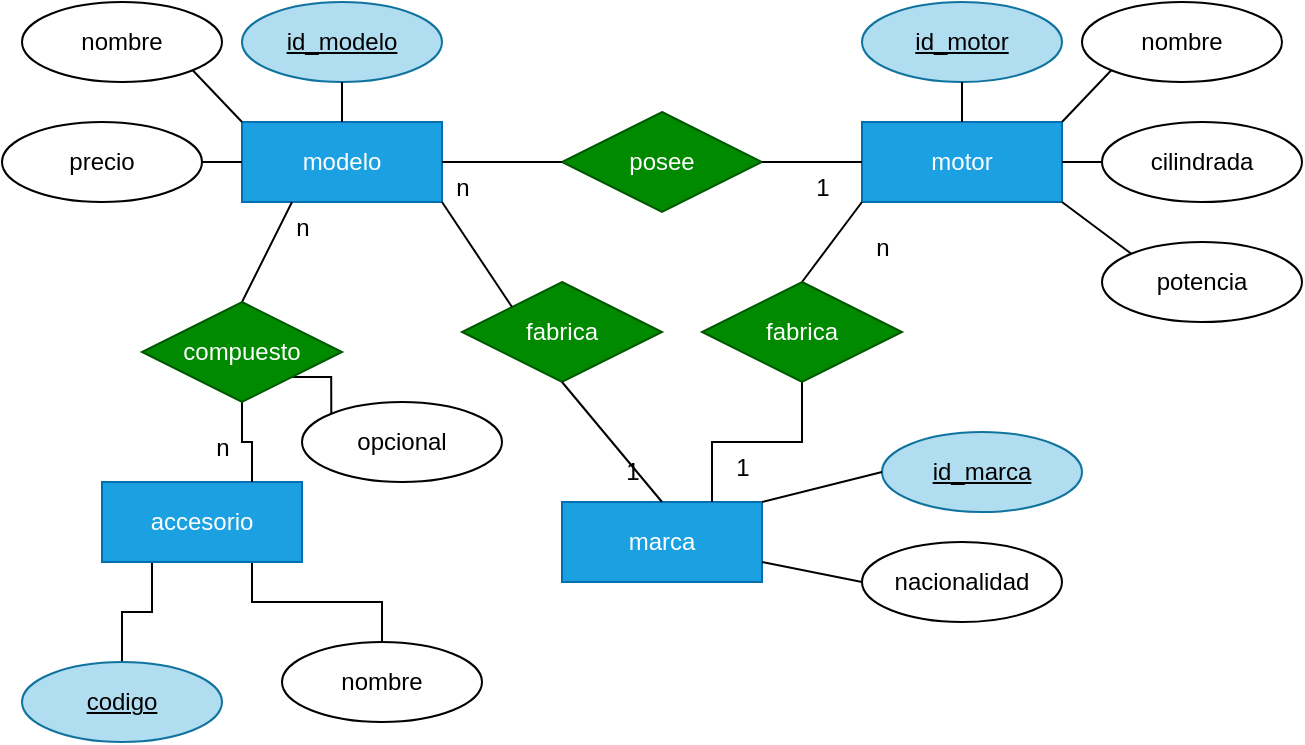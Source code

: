 <mxfile version="24.4.0" type="device">
  <diagram id="R2lEEEUBdFMjLlhIrx00" name="Page-1">
    <mxGraphModel dx="578" dy="847" grid="1" gridSize="10" guides="1" tooltips="1" connect="1" arrows="1" fold="1" page="1" pageScale="1" pageWidth="850" pageHeight="1100" math="0" shadow="0" extFonts="Permanent Marker^https://fonts.googleapis.com/css?family=Permanent+Marker">
      <root>
        <mxCell id="0" />
        <mxCell id="1" parent="0" />
        <mxCell id="5xe0M_VnaAPw3AtTbi0Y-1" value="modelo" style="whiteSpace=wrap;html=1;align=center;fillColor=#1ba1e2;fontColor=#ffffff;strokeColor=#006EAF;" parent="1" vertex="1">
          <mxGeometry x="180" y="160" width="100" height="40" as="geometry" />
        </mxCell>
        <mxCell id="5xe0M_VnaAPw3AtTbi0Y-2" value="id_modelo" style="ellipse;whiteSpace=wrap;html=1;align=center;fontStyle=4;fillColor=#b1ddf0;strokeColor=#10739e;" parent="1" vertex="1">
          <mxGeometry x="180" y="100" width="100" height="40" as="geometry" />
        </mxCell>
        <mxCell id="5xe0M_VnaAPw3AtTbi0Y-4" value="nombre" style="ellipse;whiteSpace=wrap;html=1;align=center;" parent="1" vertex="1">
          <mxGeometry x="70" y="100" width="100" height="40" as="geometry" />
        </mxCell>
        <mxCell id="5xe0M_VnaAPw3AtTbi0Y-5" value="precio" style="ellipse;whiteSpace=wrap;html=1;align=center;" parent="1" vertex="1">
          <mxGeometry x="60" y="160" width="100" height="40" as="geometry" />
        </mxCell>
        <mxCell id="5xe0M_VnaAPw3AtTbi0Y-6" value="motor" style="whiteSpace=wrap;html=1;align=center;fillColor=#1ba1e2;fontColor=#ffffff;strokeColor=#006EAF;" parent="1" vertex="1">
          <mxGeometry x="490" y="160" width="100" height="40" as="geometry" />
        </mxCell>
        <mxCell id="5xe0M_VnaAPw3AtTbi0Y-7" value="nombre" style="ellipse;whiteSpace=wrap;html=1;align=center;" parent="1" vertex="1">
          <mxGeometry x="600" y="100" width="100" height="40" as="geometry" />
        </mxCell>
        <mxCell id="5xe0M_VnaAPw3AtTbi0Y-8" value="cilindrada" style="ellipse;whiteSpace=wrap;html=1;align=center;" parent="1" vertex="1">
          <mxGeometry x="610" y="160" width="100" height="40" as="geometry" />
        </mxCell>
        <mxCell id="5xe0M_VnaAPw3AtTbi0Y-9" value="potencia" style="ellipse;whiteSpace=wrap;html=1;align=center;" parent="1" vertex="1">
          <mxGeometry x="610" y="220" width="100" height="40" as="geometry" />
        </mxCell>
        <mxCell id="5xe0M_VnaAPw3AtTbi0Y-10" value="nacionalidad" style="ellipse;whiteSpace=wrap;html=1;align=center;" parent="1" vertex="1">
          <mxGeometry x="490" y="370" width="100" height="40" as="geometry" />
        </mxCell>
        <mxCell id="5xe0M_VnaAPw3AtTbi0Y-11" value="marca" style="whiteSpace=wrap;html=1;align=center;fillColor=#1ba1e2;fontColor=#ffffff;strokeColor=#006EAF;" parent="1" vertex="1">
          <mxGeometry x="340" y="350" width="100" height="40" as="geometry" />
        </mxCell>
        <mxCell id="5xe0M_VnaAPw3AtTbi0Y-14" value="id_motor" style="ellipse;whiteSpace=wrap;html=1;align=center;fontStyle=4;fillColor=#b1ddf0;strokeColor=#10739e;" parent="1" vertex="1">
          <mxGeometry x="490" y="100" width="100" height="40" as="geometry" />
        </mxCell>
        <mxCell id="5xe0M_VnaAPw3AtTbi0Y-15" value="id_marca" style="ellipse;whiteSpace=wrap;html=1;align=center;fontStyle=4;fillColor=#b1ddf0;strokeColor=#10739e;" parent="1" vertex="1">
          <mxGeometry x="500" y="315" width="100" height="40" as="geometry" />
        </mxCell>
        <mxCell id="5xe0M_VnaAPw3AtTbi0Y-16" value="posee" style="shape=rhombus;perimeter=rhombusPerimeter;whiteSpace=wrap;html=1;align=center;fillColor=#008a00;fontColor=#ffffff;strokeColor=#005700;" parent="1" vertex="1">
          <mxGeometry x="340" y="155" width="100" height="50" as="geometry" />
        </mxCell>
        <mxCell id="5xe0M_VnaAPw3AtTbi0Y-18" value="" style="endArrow=none;html=1;rounded=0;exitX=1;exitY=0.5;exitDx=0;exitDy=0;entryX=0;entryY=0.5;entryDx=0;entryDy=0;" parent="1" source="5xe0M_VnaAPw3AtTbi0Y-1" target="5xe0M_VnaAPw3AtTbi0Y-16" edge="1">
          <mxGeometry relative="1" as="geometry">
            <mxPoint x="290" y="310" as="sourcePoint" />
            <mxPoint x="450" y="310" as="targetPoint" />
          </mxGeometry>
        </mxCell>
        <mxCell id="5xe0M_VnaAPw3AtTbi0Y-19" value="" style="endArrow=none;html=1;rounded=0;exitX=1;exitY=0.5;exitDx=0;exitDy=0;entryX=0;entryY=0.5;entryDx=0;entryDy=0;" parent="1" source="5xe0M_VnaAPw3AtTbi0Y-16" target="5xe0M_VnaAPw3AtTbi0Y-6" edge="1">
          <mxGeometry relative="1" as="geometry">
            <mxPoint x="300" y="320" as="sourcePoint" />
            <mxPoint x="460" y="320" as="targetPoint" />
          </mxGeometry>
        </mxCell>
        <mxCell id="5xe0M_VnaAPw3AtTbi0Y-20" value="fabrica" style="shape=rhombus;perimeter=rhombusPerimeter;whiteSpace=wrap;html=1;align=center;fillColor=#008a00;fontColor=#ffffff;strokeColor=#005700;" parent="1" vertex="1">
          <mxGeometry x="290" y="240" width="100" height="50" as="geometry" />
        </mxCell>
        <mxCell id="5xe0M_VnaAPw3AtTbi0Y-21" value="" style="endArrow=none;html=1;rounded=0;entryX=0.5;entryY=0;entryDx=0;entryDy=0;exitX=0.5;exitY=1;exitDx=0;exitDy=0;" parent="1" source="5xe0M_VnaAPw3AtTbi0Y-20" target="5xe0M_VnaAPw3AtTbi0Y-11" edge="1">
          <mxGeometry relative="1" as="geometry">
            <mxPoint x="280" y="300" as="sourcePoint" />
            <mxPoint x="440" y="300" as="targetPoint" />
          </mxGeometry>
        </mxCell>
        <mxCell id="5xe0M_VnaAPw3AtTbi0Y-22" value="" style="endArrow=none;html=1;rounded=0;exitX=0;exitY=1;exitDx=0;exitDy=0;entryX=0.5;entryY=0;entryDx=0;entryDy=0;" parent="1" source="5xe0M_VnaAPw3AtTbi0Y-6" target="9guUdpypJNybk5YA0oOB-15" edge="1">
          <mxGeometry relative="1" as="geometry">
            <mxPoint x="435" y="510" as="sourcePoint" />
            <mxPoint x="595" y="510" as="targetPoint" />
          </mxGeometry>
        </mxCell>
        <mxCell id="5xe0M_VnaAPw3AtTbi0Y-23" value="" style="endArrow=none;html=1;rounded=0;exitX=1;exitY=1;exitDx=0;exitDy=0;entryX=0;entryY=0;entryDx=0;entryDy=0;" parent="1" source="5xe0M_VnaAPw3AtTbi0Y-1" target="5xe0M_VnaAPw3AtTbi0Y-20" edge="1">
          <mxGeometry relative="1" as="geometry">
            <mxPoint x="445" y="520" as="sourcePoint" />
            <mxPoint x="605" y="520" as="targetPoint" />
          </mxGeometry>
        </mxCell>
        <mxCell id="5xe0M_VnaAPw3AtTbi0Y-24" value="" style="endArrow=none;html=1;rounded=0;exitX=0.5;exitY=1;exitDx=0;exitDy=0;entryX=0.5;entryY=0;entryDx=0;entryDy=0;" parent="1" source="5xe0M_VnaAPw3AtTbi0Y-2" target="5xe0M_VnaAPw3AtTbi0Y-1" edge="1">
          <mxGeometry relative="1" as="geometry">
            <mxPoint x="435" y="510" as="sourcePoint" />
            <mxPoint x="595" y="510" as="targetPoint" />
          </mxGeometry>
        </mxCell>
        <mxCell id="5xe0M_VnaAPw3AtTbi0Y-25" value="" style="endArrow=none;html=1;rounded=0;exitX=1;exitY=1;exitDx=0;exitDy=0;entryX=0;entryY=0;entryDx=0;entryDy=0;" parent="1" source="5xe0M_VnaAPw3AtTbi0Y-4" target="5xe0M_VnaAPw3AtTbi0Y-1" edge="1">
          <mxGeometry relative="1" as="geometry">
            <mxPoint x="445" y="520" as="sourcePoint" />
            <mxPoint x="605" y="520" as="targetPoint" />
          </mxGeometry>
        </mxCell>
        <mxCell id="5xe0M_VnaAPw3AtTbi0Y-26" value="" style="endArrow=none;html=1;rounded=0;exitX=1;exitY=0.5;exitDx=0;exitDy=0;entryX=0;entryY=0.5;entryDx=0;entryDy=0;" parent="1" source="5xe0M_VnaAPw3AtTbi0Y-5" target="5xe0M_VnaAPw3AtTbi0Y-1" edge="1">
          <mxGeometry relative="1" as="geometry">
            <mxPoint x="455" y="530" as="sourcePoint" />
            <mxPoint x="615" y="530" as="targetPoint" />
          </mxGeometry>
        </mxCell>
        <mxCell id="5xe0M_VnaAPw3AtTbi0Y-27" value="" style="endArrow=none;html=1;rounded=0;exitX=0.5;exitY=1;exitDx=0;exitDy=0;entryX=0.5;entryY=0;entryDx=0;entryDy=0;" parent="1" source="5xe0M_VnaAPw3AtTbi0Y-14" target="5xe0M_VnaAPw3AtTbi0Y-6" edge="1">
          <mxGeometry relative="1" as="geometry">
            <mxPoint x="465" y="540" as="sourcePoint" />
            <mxPoint x="625" y="540" as="targetPoint" />
          </mxGeometry>
        </mxCell>
        <mxCell id="5xe0M_VnaAPw3AtTbi0Y-28" value="" style="endArrow=none;html=1;rounded=0;exitX=0;exitY=1;exitDx=0;exitDy=0;entryX=1;entryY=0;entryDx=0;entryDy=0;" parent="1" source="5xe0M_VnaAPw3AtTbi0Y-7" target="5xe0M_VnaAPw3AtTbi0Y-6" edge="1">
          <mxGeometry relative="1" as="geometry">
            <mxPoint x="475" y="550" as="sourcePoint" />
            <mxPoint x="635" y="550" as="targetPoint" />
          </mxGeometry>
        </mxCell>
        <mxCell id="5xe0M_VnaAPw3AtTbi0Y-29" value="" style="endArrow=none;html=1;rounded=0;exitX=0;exitY=0.5;exitDx=0;exitDy=0;entryX=1;entryY=0.5;entryDx=0;entryDy=0;" parent="1" source="5xe0M_VnaAPw3AtTbi0Y-8" target="5xe0M_VnaAPw3AtTbi0Y-6" edge="1">
          <mxGeometry relative="1" as="geometry">
            <mxPoint x="485" y="560" as="sourcePoint" />
            <mxPoint x="645" y="560" as="targetPoint" />
          </mxGeometry>
        </mxCell>
        <mxCell id="5xe0M_VnaAPw3AtTbi0Y-30" value="" style="endArrow=none;html=1;rounded=0;exitX=1;exitY=1;exitDx=0;exitDy=0;entryX=0;entryY=0;entryDx=0;entryDy=0;" parent="1" source="5xe0M_VnaAPw3AtTbi0Y-6" target="5xe0M_VnaAPw3AtTbi0Y-9" edge="1">
          <mxGeometry relative="1" as="geometry">
            <mxPoint x="495" y="570" as="sourcePoint" />
            <mxPoint x="655" y="570" as="targetPoint" />
          </mxGeometry>
        </mxCell>
        <mxCell id="5xe0M_VnaAPw3AtTbi0Y-31" value="" style="endArrow=none;html=1;rounded=0;exitX=1;exitY=0;exitDx=0;exitDy=0;entryX=0;entryY=0.5;entryDx=0;entryDy=0;" parent="1" source="5xe0M_VnaAPw3AtTbi0Y-11" target="5xe0M_VnaAPw3AtTbi0Y-15" edge="1">
          <mxGeometry relative="1" as="geometry">
            <mxPoint x="505" y="580" as="sourcePoint" />
            <mxPoint x="665" y="580" as="targetPoint" />
          </mxGeometry>
        </mxCell>
        <mxCell id="5xe0M_VnaAPw3AtTbi0Y-32" value="" style="endArrow=none;html=1;rounded=0;exitX=1;exitY=0.75;exitDx=0;exitDy=0;entryX=0;entryY=0.5;entryDx=0;entryDy=0;" parent="1" source="5xe0M_VnaAPw3AtTbi0Y-11" target="5xe0M_VnaAPw3AtTbi0Y-10" edge="1">
          <mxGeometry relative="1" as="geometry">
            <mxPoint x="515" y="590" as="sourcePoint" />
            <mxPoint x="675" y="590" as="targetPoint" />
          </mxGeometry>
        </mxCell>
        <mxCell id="5xe0M_VnaAPw3AtTbi0Y-34" value="" style="endArrow=none;html=1;rounded=0;exitX=0.25;exitY=1;exitDx=0;exitDy=0;entryX=0.5;entryY=0;entryDx=0;entryDy=0;" parent="1" source="5xe0M_VnaAPw3AtTbi0Y-1" target="9guUdpypJNybk5YA0oOB-2" edge="1">
          <mxGeometry relative="1" as="geometry">
            <mxPoint x="435" y="510" as="sourcePoint" />
            <mxPoint x="190" y="240" as="targetPoint" />
          </mxGeometry>
        </mxCell>
        <mxCell id="9guUdpypJNybk5YA0oOB-6" style="edgeStyle=orthogonalEdgeStyle;rounded=0;orthogonalLoop=1;jettySize=auto;html=1;exitX=0.25;exitY=1;exitDx=0;exitDy=0;entryX=0.5;entryY=0;entryDx=0;entryDy=0;endArrow=none;endFill=0;" edge="1" parent="1" source="9guUdpypJNybk5YA0oOB-1" target="9guUdpypJNybk5YA0oOB-4">
          <mxGeometry relative="1" as="geometry" />
        </mxCell>
        <mxCell id="9guUdpypJNybk5YA0oOB-7" style="edgeStyle=orthogonalEdgeStyle;rounded=0;orthogonalLoop=1;jettySize=auto;html=1;exitX=0.75;exitY=1;exitDx=0;exitDy=0;entryX=0.5;entryY=0;entryDx=0;entryDy=0;endArrow=none;endFill=0;" edge="1" parent="1" source="9guUdpypJNybk5YA0oOB-1" target="9guUdpypJNybk5YA0oOB-5">
          <mxGeometry relative="1" as="geometry" />
        </mxCell>
        <mxCell id="9guUdpypJNybk5YA0oOB-1" value="accesorio" style="whiteSpace=wrap;html=1;align=center;fillColor=#1ba1e2;fontColor=#ffffff;strokeColor=#006EAF;" vertex="1" parent="1">
          <mxGeometry x="110" y="340" width="100" height="40" as="geometry" />
        </mxCell>
        <mxCell id="9guUdpypJNybk5YA0oOB-3" style="edgeStyle=orthogonalEdgeStyle;rounded=0;orthogonalLoop=1;jettySize=auto;html=1;exitX=0.5;exitY=1;exitDx=0;exitDy=0;entryX=0.75;entryY=0;entryDx=0;entryDy=0;endArrow=none;endFill=0;" edge="1" parent="1" source="9guUdpypJNybk5YA0oOB-2" target="9guUdpypJNybk5YA0oOB-1">
          <mxGeometry relative="1" as="geometry" />
        </mxCell>
        <mxCell id="9guUdpypJNybk5YA0oOB-9" style="edgeStyle=orthogonalEdgeStyle;rounded=0;orthogonalLoop=1;jettySize=auto;html=1;exitX=1;exitY=1;exitDx=0;exitDy=0;entryX=0;entryY=0;entryDx=0;entryDy=0;endArrow=none;endFill=0;" edge="1" parent="1" source="9guUdpypJNybk5YA0oOB-2" target="9guUdpypJNybk5YA0oOB-8">
          <mxGeometry relative="1" as="geometry" />
        </mxCell>
        <mxCell id="9guUdpypJNybk5YA0oOB-2" value="compuesto" style="shape=rhombus;perimeter=rhombusPerimeter;whiteSpace=wrap;html=1;align=center;fillColor=#008a00;fontColor=#ffffff;strokeColor=#005700;" vertex="1" parent="1">
          <mxGeometry x="130" y="250" width="100" height="50" as="geometry" />
        </mxCell>
        <mxCell id="9guUdpypJNybk5YA0oOB-4" value="codigo" style="ellipse;whiteSpace=wrap;html=1;align=center;fontStyle=4;fillColor=#b1ddf0;strokeColor=#10739e;" vertex="1" parent="1">
          <mxGeometry x="70" y="430" width="100" height="40" as="geometry" />
        </mxCell>
        <mxCell id="9guUdpypJNybk5YA0oOB-5" value="nombre" style="ellipse;whiteSpace=wrap;html=1;align=center;" vertex="1" parent="1">
          <mxGeometry x="200" y="420" width="100" height="40" as="geometry" />
        </mxCell>
        <mxCell id="9guUdpypJNybk5YA0oOB-8" value="opcional" style="ellipse;whiteSpace=wrap;html=1;align=center;" vertex="1" parent="1">
          <mxGeometry x="210" y="300" width="100" height="40" as="geometry" />
        </mxCell>
        <mxCell id="9guUdpypJNybk5YA0oOB-10" value="n" style="text;html=1;align=center;verticalAlign=middle;resizable=0;points=[];autosize=1;strokeColor=none;fillColor=none;" vertex="1" parent="1">
          <mxGeometry x="195" y="198" width="30" height="30" as="geometry" />
        </mxCell>
        <mxCell id="9guUdpypJNybk5YA0oOB-11" value="n" style="text;html=1;align=center;verticalAlign=middle;resizable=0;points=[];autosize=1;strokeColor=none;fillColor=none;" vertex="1" parent="1">
          <mxGeometry x="155" y="308" width="30" height="30" as="geometry" />
        </mxCell>
        <mxCell id="9guUdpypJNybk5YA0oOB-12" value="n" style="text;html=1;align=center;verticalAlign=middle;resizable=0;points=[];autosize=1;strokeColor=none;fillColor=none;" vertex="1" parent="1">
          <mxGeometry x="275" y="178" width="30" height="30" as="geometry" />
        </mxCell>
        <mxCell id="9guUdpypJNybk5YA0oOB-13" value="1" style="text;html=1;align=center;verticalAlign=middle;resizable=0;points=[];autosize=1;strokeColor=none;fillColor=none;" vertex="1" parent="1">
          <mxGeometry x="455" y="178" width="30" height="30" as="geometry" />
        </mxCell>
        <mxCell id="9guUdpypJNybk5YA0oOB-14" value="1" style="text;html=1;align=center;verticalAlign=middle;resizable=0;points=[];autosize=1;strokeColor=none;fillColor=none;" vertex="1" parent="1">
          <mxGeometry x="360" y="320" width="30" height="30" as="geometry" />
        </mxCell>
        <mxCell id="9guUdpypJNybk5YA0oOB-16" style="edgeStyle=orthogonalEdgeStyle;rounded=0;orthogonalLoop=1;jettySize=auto;html=1;exitX=0.5;exitY=1;exitDx=0;exitDy=0;entryX=0.75;entryY=0;entryDx=0;entryDy=0;endArrow=none;endFill=0;" edge="1" parent="1" source="9guUdpypJNybk5YA0oOB-15" target="5xe0M_VnaAPw3AtTbi0Y-11">
          <mxGeometry relative="1" as="geometry" />
        </mxCell>
        <mxCell id="9guUdpypJNybk5YA0oOB-15" value="fabrica" style="shape=rhombus;perimeter=rhombusPerimeter;whiteSpace=wrap;html=1;align=center;fillColor=#008a00;fontColor=#ffffff;strokeColor=#005700;" vertex="1" parent="1">
          <mxGeometry x="410" y="240" width="100" height="50" as="geometry" />
        </mxCell>
        <mxCell id="9guUdpypJNybk5YA0oOB-17" value="n" style="text;html=1;align=center;verticalAlign=middle;resizable=0;points=[];autosize=1;strokeColor=none;fillColor=none;" vertex="1" parent="1">
          <mxGeometry x="485" y="208" width="30" height="30" as="geometry" />
        </mxCell>
        <mxCell id="9guUdpypJNybk5YA0oOB-18" value="1" style="text;html=1;align=center;verticalAlign=middle;resizable=0;points=[];autosize=1;strokeColor=none;fillColor=none;" vertex="1" parent="1">
          <mxGeometry x="415" y="318" width="30" height="30" as="geometry" />
        </mxCell>
      </root>
    </mxGraphModel>
  </diagram>
</mxfile>
